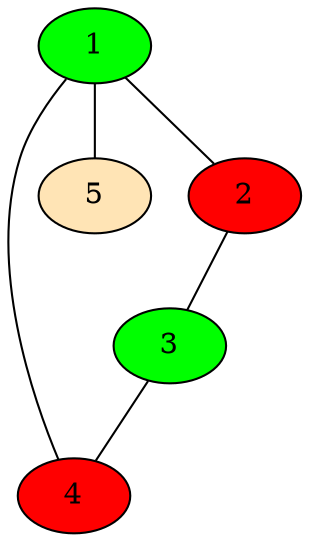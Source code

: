 graph dothi
{
	5 [fillcolor=moccasin, style=filled];
	4 [fillcolor="#FF0000", style=filled];
	1 [fillcolor=green, style=filled];
	3 [fillcolor=green, style=filled];
	2 [fillcolor=red, style=filled];
	1 -- 2;
	2 -- 3;
	3 -- 4;
	4 -- 1;
	1 -- 5;
}
